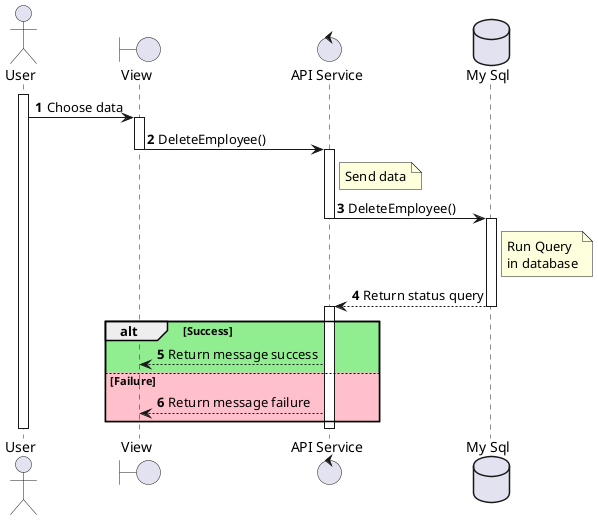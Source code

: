 @startuml sequenceDiagram_Employee_delete
actor User
boundary "View" as View
control "API Service" as APIService
database "My Sql" as DB

autonumber
activate User
User -> View : Choose data
activate View
View -> APIService : DeleteEmployee()
deactivate View
activate APIService
note right of APIService: Send data
APIService -> DB : DeleteEmployee()
deactivate APIService
activate DB
note right of DB: Run Query\nin database
DB --> APIService : Return status query
deactivate DB
activate APIService
alt #LightGreen Success
    APIService --> View : Return message success
else #Pink Failure
    APIService --> View : Return message failure
end
deactivate APIService
deactivate User
@enduml
